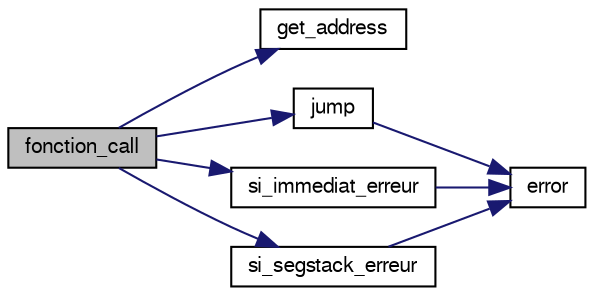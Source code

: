 digraph "fonction_call"
{
  edge [fontname="FreeSans",fontsize="10",labelfontname="FreeSans",labelfontsize="10"];
  node [fontname="FreeSans",fontsize="10",shape=record];
  rankdir="LR";
  Node1 [label="fonction_call",height=0.2,width=0.4,color="black", fillcolor="grey75", style="filled" fontcolor="black"];
  Node1 -> Node2 [color="midnightblue",fontsize="10",style="solid",fontname="FreeSans"];
  Node2 [label="get_address",height=0.2,width=0.4,color="black", fillcolor="white", style="filled",URL="$exec_8c.html#a40bf9406e828cb40f3a85de369f9a422",tooltip="Calcul l&#39;addresse d&#39;une instruction. "];
  Node1 -> Node3 [color="midnightblue",fontsize="10",style="solid",fontname="FreeSans"];
  Node3 [label="jump",height=0.2,width=0.4,color="black", fillcolor="white", style="filled",URL="$exec_8c.html#ac12be69d49a8a307686629494154a086",tooltip="Retourne vrai, si l&#39;on doit sauter false sinon. "];
  Node3 -> Node4 [color="midnightblue",fontsize="10",style="solid",fontname="FreeSans"];
  Node4 [label="error",height=0.2,width=0.4,color="black", fillcolor="white", style="filled",URL="$error_8c.html#a531bb138b38aef758b45a442aa53938a",tooltip="Affichage d&#39;une erreur et fin du simulateur. "];
  Node1 -> Node5 [color="midnightblue",fontsize="10",style="solid",fontname="FreeSans"];
  Node5 [label="si_immediat_erreur",height=0.2,width=0.4,color="black", fillcolor="white", style="filled",URL="$exec_8c.html#ac9a4677206f5ff9a2d5d6257a993825e"];
  Node5 -> Node4 [color="midnightblue",fontsize="10",style="solid",fontname="FreeSans"];
  Node1 -> Node6 [color="midnightblue",fontsize="10",style="solid",fontname="FreeSans"];
  Node6 [label="si_segstack_erreur",height=0.2,width=0.4,color="black", fillcolor="white", style="filled",URL="$exec_8c.html#aab2a04a0e80b5ab68df134e735571269",tooltip="Appelle error lorsqu&#39;on sort de la pile. "];
  Node6 -> Node4 [color="midnightblue",fontsize="10",style="solid",fontname="FreeSans"];
}
